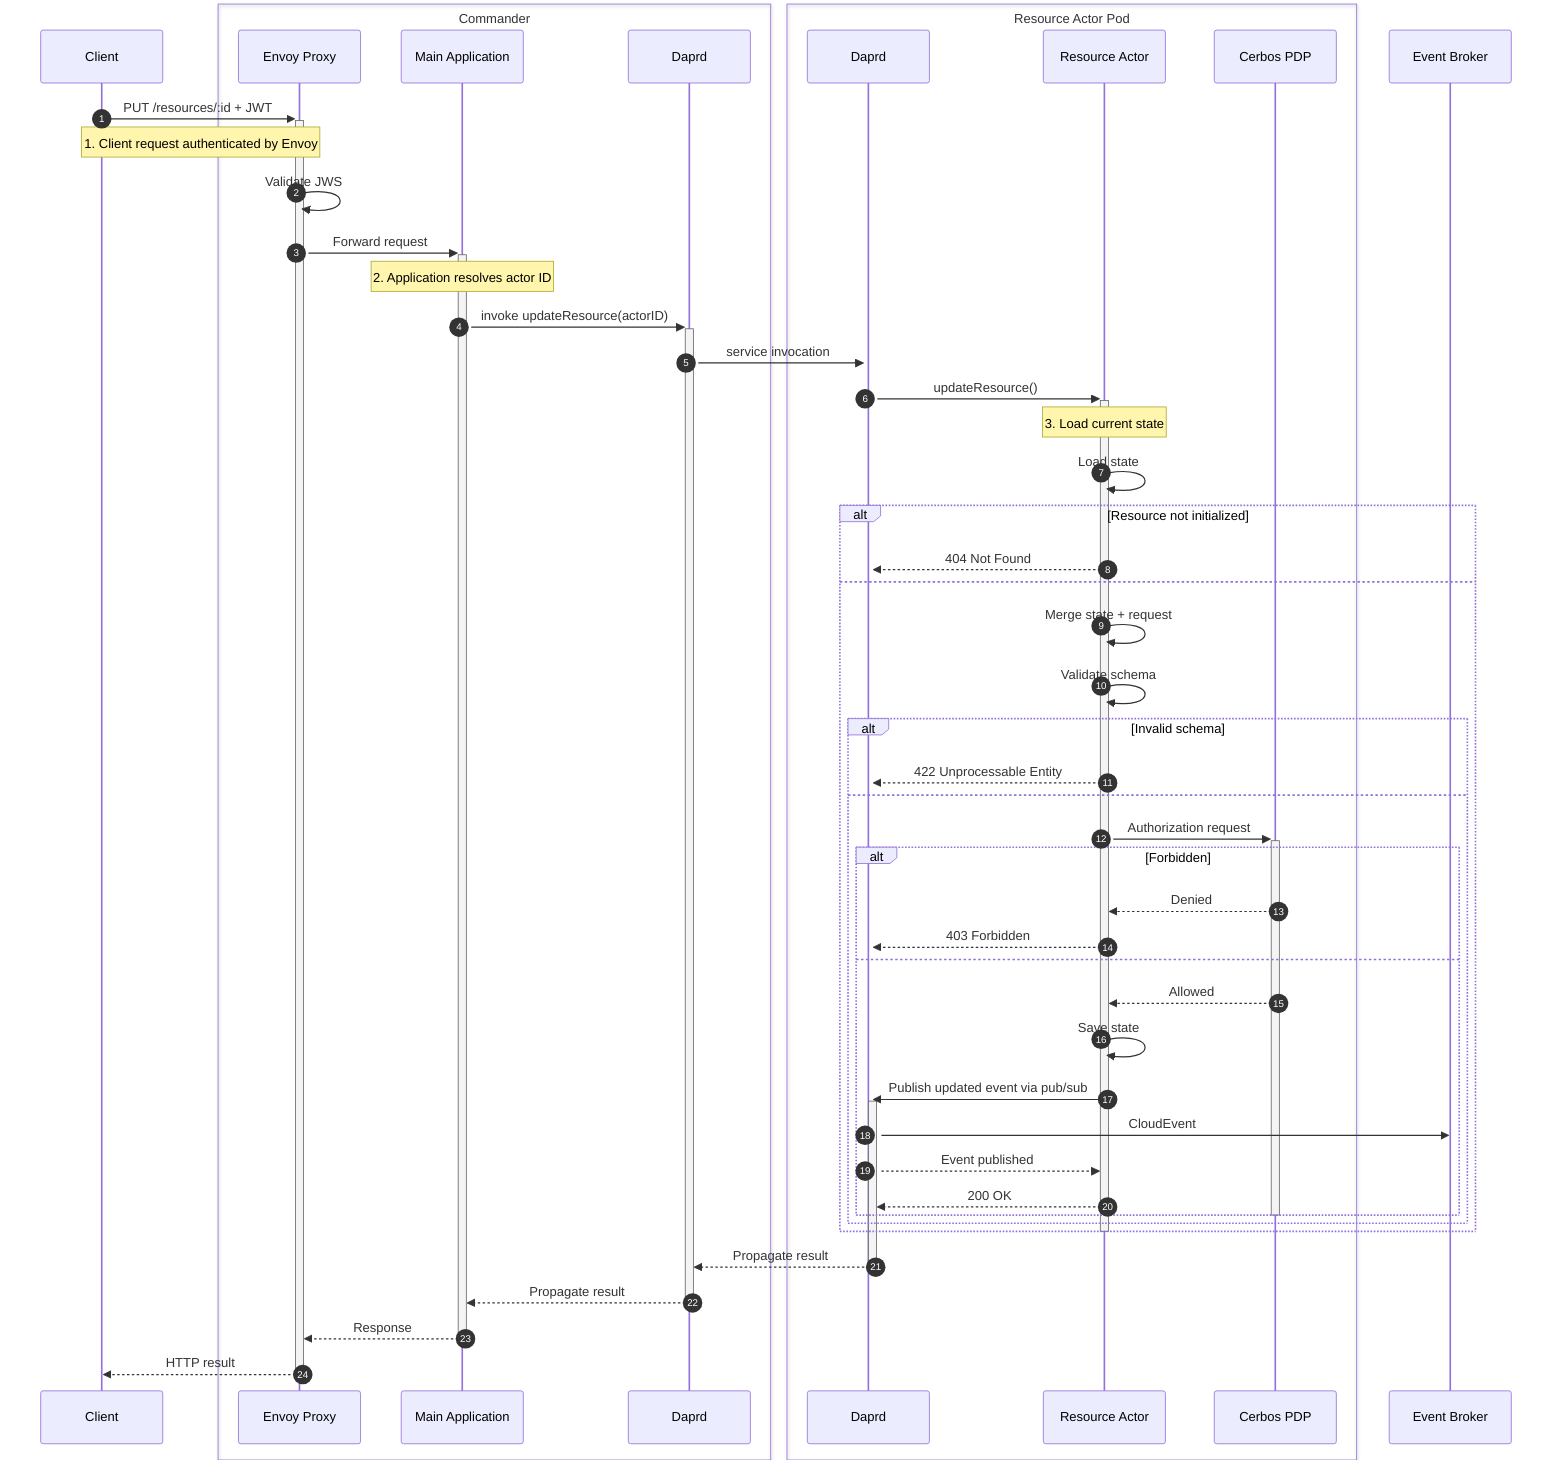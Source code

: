 sequenceDiagram
    autonumber
    participant Client
    box Commander #DDEEFF
        participant EnvoyProxy as Envoy Proxy
        participant Commander as Main Application
        participant CommanderDaprd as Daprd
    end
    box Resource Actor Pod #FFEEDD
        participant ActorDaprd as Daprd
        participant ResourceActor as Resource Actor
        participant Cerbos as Cerbos PDP
    end
    participant EventBroker as Event Broker

    Client->>+EnvoyProxy: PUT /resources/:id + JWT
    note over Client,EnvoyProxy: 1. Client request authenticated by Envoy
    EnvoyProxy->>EnvoyProxy: Validate JWS
    EnvoyProxy->>+Commander: Forward request
    note over Commander: 2. Application resolves actor ID
    Commander->>+CommanderDaprd: invoke updateResource(actorID)
    CommanderDaprd->>+ActorDaprd: service invocation
    ActorDaprd->>+ResourceActor: updateResource()
    note over ResourceActor: 3. Load current state
    ResourceActor->>ResourceActor: Load state
    alt Resource not initialized
        ResourceActor-->>ActorDaprd: 404 Not Found
    else
        ResourceActor->>ResourceActor: Merge state + request
        ResourceActor->>ResourceActor: Validate schema
        alt Invalid schema
            ResourceActor-->>ActorDaprd: 422 Unprocessable Entity
        else
            ResourceActor->>+Cerbos: Authorization request
            alt Forbidden
                Cerbos-->>ResourceActor: Denied
                ResourceActor-->>ActorDaprd: 403 Forbidden
            else
                Cerbos-->>ResourceActor: Allowed
                ResourceActor->>ResourceActor: Save state
                ResourceActor->>+ActorDaprd: Publish updated event via pub/sub
                ActorDaprd->>EventBroker: CloudEvent
                ActorDaprd-->>ResourceActor: Event published
                ResourceActor-->>ActorDaprd: 200 OK
            end
            deactivate Cerbos
        end
    end
    deactivate ResourceActor
    ActorDaprd-->>CommanderDaprd: Propagate result
    deactivate ActorDaprd
    CommanderDaprd-->>Commander: Propagate result
    deactivate CommanderDaprd
    Commander-->>EnvoyProxy: Response
    deactivate Commander
    EnvoyProxy-->>Client: HTTP result
    deactivate EnvoyProxy